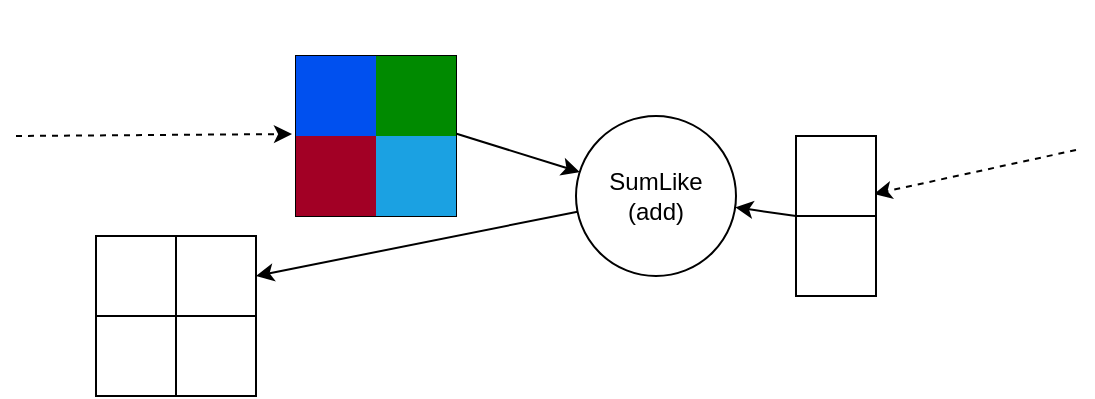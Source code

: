 <mxfile version="14.4.2" type="device"><diagram id="dzN43u1hBWLjYu7egHcY" name="Page-1"><mxGraphModel dx="946" dy="589" grid="1" gridSize="10" guides="1" tooltips="1" connect="1" arrows="1" fold="1" page="1" pageScale="1" pageWidth="827" pageHeight="1169" math="0" shadow="0"><root><mxCell id="0"/><mxCell id="1" parent="0"/><mxCell id="54VhB3zsTRfRKsyuwtZE-189" style="edgeStyle=none;rounded=0;orthogonalLoop=1;jettySize=auto;html=1;entryX=-0.025;entryY=-0.025;entryDx=0;entryDy=0;entryPerimeter=0;dashed=1;" parent="1" target="9NAPckIIXaF-hhZocssN-5" edge="1"><mxGeometry relative="1" as="geometry"><mxPoint x="250" y="220" as="sourcePoint"/><mxPoint x="400" y="190" as="targetPoint"/></mxGeometry></mxCell><mxCell id="54VhB3zsTRfRKsyuwtZE-221" style="edgeStyle=none;rounded=0;orthogonalLoop=1;jettySize=auto;html=1;exitX=0.5;exitY=1;exitDx=0;exitDy=0;" parent="1" edge="1"><mxGeometry relative="1" as="geometry"><mxPoint x="390" y="160" as="sourcePoint"/><mxPoint x="390" y="160" as="targetPoint"/></mxGeometry></mxCell><mxCell id="54VhB3zsTRfRKsyuwtZE-230" style="edgeStyle=none;rounded=0;orthogonalLoop=1;jettySize=auto;html=1;dashed=1;entryX=0.975;entryY=0.725;entryDx=0;entryDy=0;entryPerimeter=0;" parent="1" target="9NAPckIIXaF-hhZocssN-10" edge="1"><mxGeometry relative="1" as="geometry"><mxPoint x="680" y="284" as="targetPoint"/><mxPoint x="780" y="227" as="sourcePoint"/></mxGeometry></mxCell><mxCell id="54VhB3zsTRfRKsyuwtZE-241" style="edgeStyle=none;rounded=0;orthogonalLoop=1;jettySize=auto;html=1;entryX=1;entryY=0.5;entryDx=0;entryDy=0;" parent="1" source="54VhB3zsTRfRKsyuwtZE-231" target="853k7DkLHzYbxACrXcEI-34" edge="1"><mxGeometry relative="1" as="geometry"><mxPoint x="430" y="300" as="targetPoint"/></mxGeometry></mxCell><mxCell id="54VhB3zsTRfRKsyuwtZE-231" value="SumLike&lt;br&gt;(add)" style="ellipse;whiteSpace=wrap;html=1;aspect=fixed;fillColor=none;gradientColor=none;" parent="1" vertex="1"><mxGeometry x="530" y="210" width="80" height="80" as="geometry"/></mxCell><mxCell id="54VhB3zsTRfRKsyuwtZE-232" style="edgeStyle=none;rounded=0;orthogonalLoop=1;jettySize=auto;html=1;exitX=0.888;exitY=-0.1;exitDx=0;exitDy=0;exitPerimeter=0;" parent="1" source="9NAPckIIXaF-hhZocssN-5" target="54VhB3zsTRfRKsyuwtZE-231" edge="1"><mxGeometry relative="1" as="geometry"><mxPoint x="436.667" y="220" as="sourcePoint"/></mxGeometry></mxCell><mxCell id="54VhB3zsTRfRKsyuwtZE-233" style="edgeStyle=none;rounded=0;orthogonalLoop=1;jettySize=auto;html=1;exitX=0;exitY=0;exitDx=0;exitDy=0;exitPerimeter=0;" parent="1" source="9NAPckIIXaF-hhZocssN-12" target="54VhB3zsTRfRKsyuwtZE-231" edge="1"><mxGeometry relative="1" as="geometry"><mxPoint x="600" y="283.636" as="sourcePoint"/></mxGeometry></mxCell><mxCell id="853k7DkLHzYbxACrXcEI-33" value="" style="shape=table;html=1;whiteSpace=wrap;startSize=0;container=1;collapsible=0;childLayout=tableLayout;" parent="1" vertex="1"><mxGeometry x="290" y="270" width="80" height="80" as="geometry"/></mxCell><mxCell id="853k7DkLHzYbxACrXcEI-34" value="" style="shape=partialRectangle;html=1;whiteSpace=wrap;collapsible=0;dropTarget=0;pointerEvents=0;fillColor=none;top=0;left=0;bottom=0;right=0;points=[[0,0.5],[1,0.5]];portConstraint=eastwest;" parent="853k7DkLHzYbxACrXcEI-33" vertex="1"><mxGeometry width="80" height="40" as="geometry"/></mxCell><mxCell id="853k7DkLHzYbxACrXcEI-35" value="" style="shape=partialRectangle;html=1;whiteSpace=wrap;connectable=0;overflow=hidden;fillColor=none;top=0;left=0;bottom=0;right=0;" parent="853k7DkLHzYbxACrXcEI-34" vertex="1"><mxGeometry width="40" height="40" as="geometry"/></mxCell><mxCell id="853k7DkLHzYbxACrXcEI-36" value="" style="shape=partialRectangle;html=1;whiteSpace=wrap;connectable=0;overflow=hidden;fillColor=none;top=0;left=0;bottom=0;right=0;" parent="853k7DkLHzYbxACrXcEI-34" vertex="1"><mxGeometry x="40" width="40" height="40" as="geometry"/></mxCell><mxCell id="853k7DkLHzYbxACrXcEI-37" value="" style="shape=partialRectangle;html=1;whiteSpace=wrap;collapsible=0;dropTarget=0;pointerEvents=0;fillColor=none;top=0;left=0;bottom=0;right=0;points=[[0,0.5],[1,0.5]];portConstraint=eastwest;" parent="853k7DkLHzYbxACrXcEI-33" vertex="1"><mxGeometry y="40" width="80" height="40" as="geometry"/></mxCell><mxCell id="853k7DkLHzYbxACrXcEI-38" value="" style="shape=partialRectangle;html=1;whiteSpace=wrap;connectable=0;overflow=hidden;fillColor=none;top=0;left=0;bottom=0;right=0;" parent="853k7DkLHzYbxACrXcEI-37" vertex="1"><mxGeometry width="40" height="40" as="geometry"/></mxCell><mxCell id="853k7DkLHzYbxACrXcEI-39" value="" style="shape=partialRectangle;html=1;whiteSpace=wrap;connectable=0;overflow=hidden;fillColor=none;top=0;left=0;bottom=0;right=0;" parent="853k7DkLHzYbxACrXcEI-37" vertex="1"><mxGeometry x="40" width="40" height="40" as="geometry"/></mxCell><mxCell id="9NAPckIIXaF-hhZocssN-1" value="" style="shape=table;html=1;whiteSpace=wrap;startSize=0;container=1;collapsible=0;childLayout=tableLayout;" parent="1" vertex="1"><mxGeometry x="390" y="180" width="80" height="80" as="geometry"/></mxCell><mxCell id="9NAPckIIXaF-hhZocssN-2" value="" style="shape=partialRectangle;html=1;whiteSpace=wrap;collapsible=0;dropTarget=0;pointerEvents=0;fillColor=none;top=0;left=0;bottom=0;right=0;points=[[0,0.5],[1,0.5]];portConstraint=eastwest;" parent="9NAPckIIXaF-hhZocssN-1" vertex="1"><mxGeometry width="80" height="40" as="geometry"/></mxCell><mxCell id="9NAPckIIXaF-hhZocssN-3" value="" style="shape=partialRectangle;html=1;whiteSpace=wrap;connectable=0;overflow=hidden;fillColor=#0050ef;top=0;left=0;bottom=0;right=0;strokeColor=#001DBC;fontColor=#ffffff;" parent="9NAPckIIXaF-hhZocssN-2" vertex="1"><mxGeometry width="40" height="40" as="geometry"/></mxCell><mxCell id="9NAPckIIXaF-hhZocssN-4" value="" style="shape=partialRectangle;html=1;whiteSpace=wrap;connectable=0;overflow=hidden;fillColor=#008a00;top=0;left=0;bottom=0;right=0;strokeColor=#005700;fontColor=#ffffff;" parent="9NAPckIIXaF-hhZocssN-2" vertex="1"><mxGeometry x="40" width="40" height="40" as="geometry"/></mxCell><mxCell id="9NAPckIIXaF-hhZocssN-5" value="" style="shape=partialRectangle;html=1;whiteSpace=wrap;collapsible=0;dropTarget=0;pointerEvents=0;fillColor=none;top=0;left=0;bottom=0;right=0;points=[[0,0.5],[1,0.5]];portConstraint=eastwest;" parent="9NAPckIIXaF-hhZocssN-1" vertex="1"><mxGeometry y="40" width="80" height="40" as="geometry"/></mxCell><mxCell id="9NAPckIIXaF-hhZocssN-6" value="" style="shape=partialRectangle;html=1;whiteSpace=wrap;connectable=0;overflow=hidden;fillColor=#a20025;top=0;left=0;bottom=0;right=0;strokeColor=#6F0000;fontColor=#ffffff;" parent="9NAPckIIXaF-hhZocssN-5" vertex="1"><mxGeometry width="40" height="40" as="geometry"/></mxCell><mxCell id="9NAPckIIXaF-hhZocssN-7" value="" style="shape=partialRectangle;html=1;whiteSpace=wrap;connectable=0;overflow=hidden;fillColor=#1ba1e2;top=0;left=0;bottom=0;right=0;strokeColor=#006EAF;fontColor=#ffffff;" parent="9NAPckIIXaF-hhZocssN-5" vertex="1"><mxGeometry x="40" width="40" height="40" as="geometry"/></mxCell><mxCell id="9NAPckIIXaF-hhZocssN-9" value="" style="shape=table;html=1;whiteSpace=wrap;startSize=0;container=1;collapsible=0;childLayout=tableLayout;" parent="1" vertex="1"><mxGeometry x="640" y="220" width="40" height="80" as="geometry"/></mxCell><mxCell id="9NAPckIIXaF-hhZocssN-10" value="" style="shape=partialRectangle;html=1;whiteSpace=wrap;collapsible=0;dropTarget=0;pointerEvents=0;fillColor=none;top=0;left=0;bottom=0;right=0;points=[[0,0.5],[1,0.5]];portConstraint=eastwest;" parent="9NAPckIIXaF-hhZocssN-9" vertex="1"><mxGeometry width="40" height="40" as="geometry"/></mxCell><mxCell id="9NAPckIIXaF-hhZocssN-11" value="" style="shape=partialRectangle;html=1;whiteSpace=wrap;connectable=0;overflow=hidden;top=0;left=0;bottom=0;right=0;fillColor=none;" parent="9NAPckIIXaF-hhZocssN-10" vertex="1"><mxGeometry width="40" height="40" as="geometry"/></mxCell><mxCell id="9NAPckIIXaF-hhZocssN-12" value="" style="shape=partialRectangle;html=1;whiteSpace=wrap;collapsible=0;dropTarget=0;pointerEvents=0;fillColor=none;top=0;left=0;bottom=0;right=0;points=[[0,0.5],[1,0.5]];portConstraint=eastwest;" parent="9NAPckIIXaF-hhZocssN-9" vertex="1"><mxGeometry y="40" width="40" height="40" as="geometry"/></mxCell><mxCell id="9NAPckIIXaF-hhZocssN-13" value="" style="shape=partialRectangle;html=1;whiteSpace=wrap;connectable=0;overflow=hidden;top=0;left=0;bottom=0;right=0;fillColor=none;" parent="9NAPckIIXaF-hhZocssN-12" vertex="1"><mxGeometry width="40" height="40" as="geometry"/></mxCell></root></mxGraphModel></diagram></mxfile>